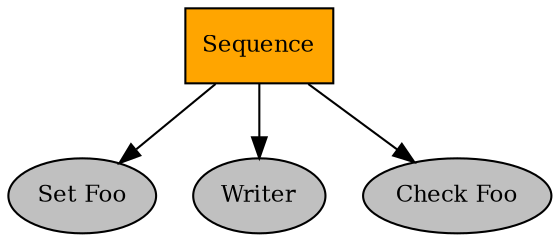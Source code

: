 digraph sequence {
graph [fontname="times-roman"];
node [fontname="times-roman"];
edge [fontname="times-roman"];
Sequence [fillcolor=orange, fontcolor=black, fontsize=11, shape=box, style=filled];
"Set Foo" [fillcolor=gray, fontcolor=black, fontsize=11, shape=ellipse, style=filled];
Sequence -> "Set Foo";
Writer [fillcolor=gray, fontcolor=black, fontsize=11, shape=ellipse, style=filled];
Sequence -> Writer;
"Check Foo" [fillcolor=gray, fontcolor=black, fontsize=11, shape=ellipse, style=filled];
Sequence -> "Check Foo";
}
